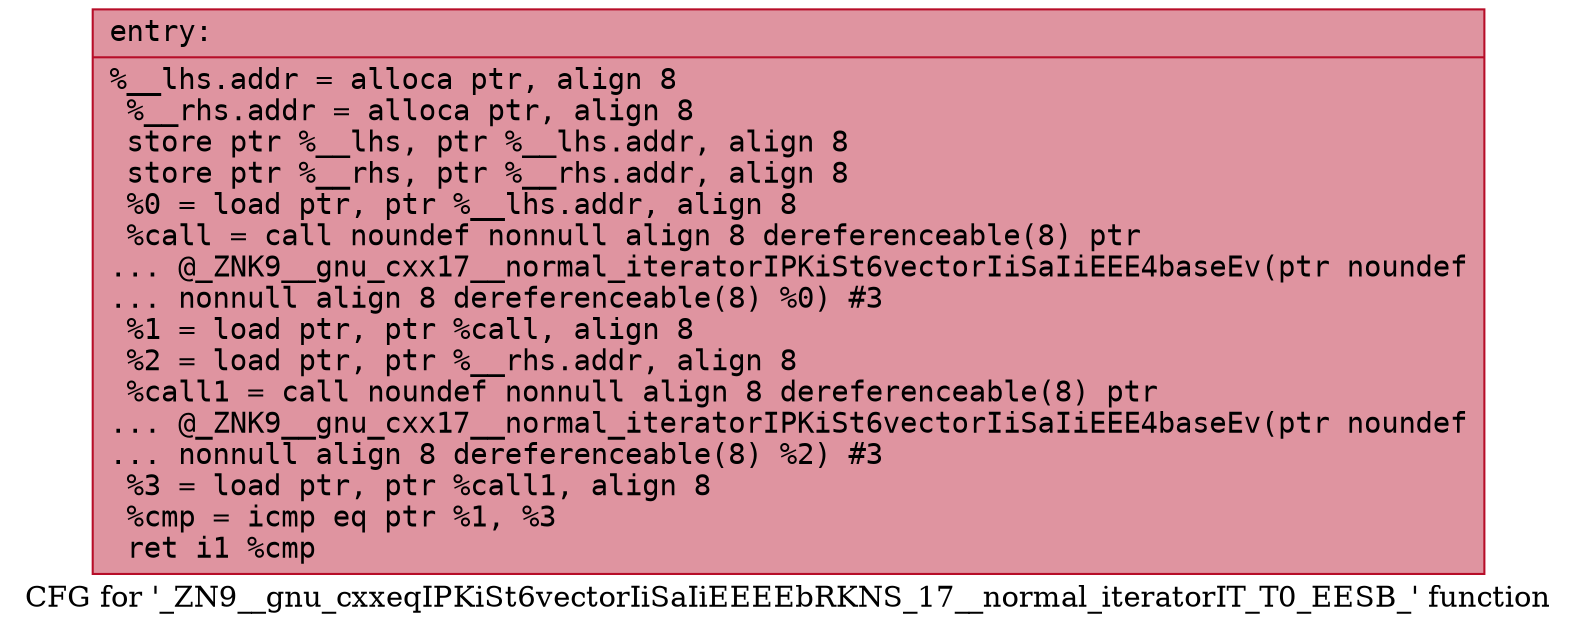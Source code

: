 digraph "CFG for '_ZN9__gnu_cxxeqIPKiSt6vectorIiSaIiEEEEbRKNS_17__normal_iteratorIT_T0_EESB_' function" {
	label="CFG for '_ZN9__gnu_cxxeqIPKiSt6vectorIiSaIiEEEEbRKNS_17__normal_iteratorIT_T0_EESB_' function";

	Node0x561418c35130 [shape=record,color="#b70d28ff", style=filled, fillcolor="#b70d2870" fontname="Courier",label="{entry:\l|  %__lhs.addr = alloca ptr, align 8\l  %__rhs.addr = alloca ptr, align 8\l  store ptr %__lhs, ptr %__lhs.addr, align 8\l  store ptr %__rhs, ptr %__rhs.addr, align 8\l  %0 = load ptr, ptr %__lhs.addr, align 8\l  %call = call noundef nonnull align 8 dereferenceable(8) ptr\l... @_ZNK9__gnu_cxx17__normal_iteratorIPKiSt6vectorIiSaIiEEE4baseEv(ptr noundef\l... nonnull align 8 dereferenceable(8) %0) #3\l  %1 = load ptr, ptr %call, align 8\l  %2 = load ptr, ptr %__rhs.addr, align 8\l  %call1 = call noundef nonnull align 8 dereferenceable(8) ptr\l... @_ZNK9__gnu_cxx17__normal_iteratorIPKiSt6vectorIiSaIiEEE4baseEv(ptr noundef\l... nonnull align 8 dereferenceable(8) %2) #3\l  %3 = load ptr, ptr %call1, align 8\l  %cmp = icmp eq ptr %1, %3\l  ret i1 %cmp\l}"];
}

